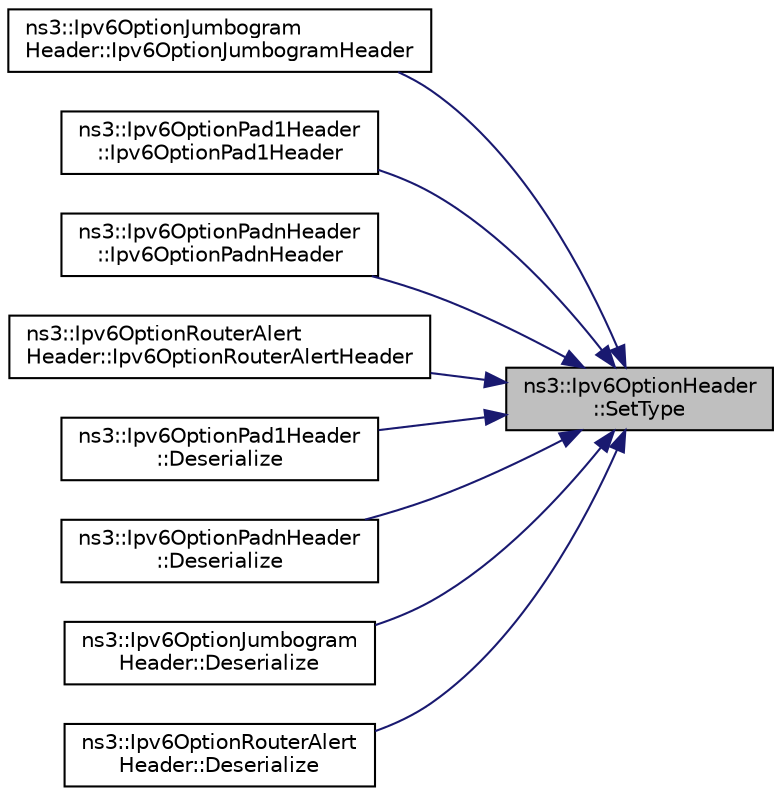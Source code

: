digraph "ns3::Ipv6OptionHeader::SetType"
{
 // LATEX_PDF_SIZE
  edge [fontname="Helvetica",fontsize="10",labelfontname="Helvetica",labelfontsize="10"];
  node [fontname="Helvetica",fontsize="10",shape=record];
  rankdir="RL";
  Node1 [label="ns3::Ipv6OptionHeader\l::SetType",height=0.2,width=0.4,color="black", fillcolor="grey75", style="filled", fontcolor="black",tooltip="Set the type of the option."];
  Node1 -> Node2 [dir="back",color="midnightblue",fontsize="10",style="solid",fontname="Helvetica"];
  Node2 [label="ns3::Ipv6OptionJumbogram\lHeader::Ipv6OptionJumbogramHeader",height=0.2,width=0.4,color="black", fillcolor="white", style="filled",URL="$classns3_1_1_ipv6_option_jumbogram_header.html#a0d79d05e851c6cd29369edf84099b8a1",tooltip="Constructor."];
  Node1 -> Node3 [dir="back",color="midnightblue",fontsize="10",style="solid",fontname="Helvetica"];
  Node3 [label="ns3::Ipv6OptionPad1Header\l::Ipv6OptionPad1Header",height=0.2,width=0.4,color="black", fillcolor="white", style="filled",URL="$classns3_1_1_ipv6_option_pad1_header.html#a14ffd7aceda9467aaa6e9f383665c541",tooltip="Constructor."];
  Node1 -> Node4 [dir="back",color="midnightblue",fontsize="10",style="solid",fontname="Helvetica"];
  Node4 [label="ns3::Ipv6OptionPadnHeader\l::Ipv6OptionPadnHeader",height=0.2,width=0.4,color="black", fillcolor="white", style="filled",URL="$classns3_1_1_ipv6_option_padn_header.html#a88ed4885e22c99c8073bd3cdc0054242",tooltip="Constructor."];
  Node1 -> Node5 [dir="back",color="midnightblue",fontsize="10",style="solid",fontname="Helvetica"];
  Node5 [label="ns3::Ipv6OptionRouterAlert\lHeader::Ipv6OptionRouterAlertHeader",height=0.2,width=0.4,color="black", fillcolor="white", style="filled",URL="$classns3_1_1_ipv6_option_router_alert_header.html#a069922a3e3f0fcad7e87664a17e3ba17",tooltip="Constructor."];
  Node1 -> Node6 [dir="back",color="midnightblue",fontsize="10",style="solid",fontname="Helvetica"];
  Node6 [label="ns3::Ipv6OptionPad1Header\l::Deserialize",height=0.2,width=0.4,color="black", fillcolor="white", style="filled",URL="$classns3_1_1_ipv6_option_pad1_header.html#a88590ad835a1a40d88922dd21b42f0b3",tooltip="Deserialize the packet."];
  Node1 -> Node7 [dir="back",color="midnightblue",fontsize="10",style="solid",fontname="Helvetica"];
  Node7 [label="ns3::Ipv6OptionPadnHeader\l::Deserialize",height=0.2,width=0.4,color="black", fillcolor="white", style="filled",URL="$classns3_1_1_ipv6_option_padn_header.html#a11d0524b7407f22ab7dc2e618c7f810a",tooltip="Deserialize the packet."];
  Node1 -> Node8 [dir="back",color="midnightblue",fontsize="10",style="solid",fontname="Helvetica"];
  Node8 [label="ns3::Ipv6OptionJumbogram\lHeader::Deserialize",height=0.2,width=0.4,color="black", fillcolor="white", style="filled",URL="$classns3_1_1_ipv6_option_jumbogram_header.html#abbd293011adcb442cf53eaf61aa401c6",tooltip="Deserialize the packet."];
  Node1 -> Node9 [dir="back",color="midnightblue",fontsize="10",style="solid",fontname="Helvetica"];
  Node9 [label="ns3::Ipv6OptionRouterAlert\lHeader::Deserialize",height=0.2,width=0.4,color="black", fillcolor="white", style="filled",URL="$classns3_1_1_ipv6_option_router_alert_header.html#a41262149c996341e578a7c4afa32ed61",tooltip="Deserialize the packet."];
}
